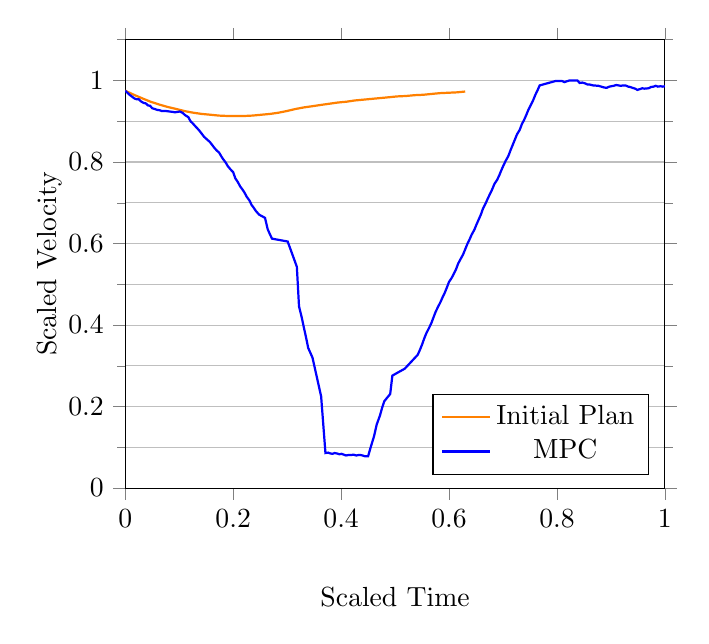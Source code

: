 \begin{tikzpicture}
\begin{axis}[legend pos=south east, ymajorgrids, grid=both, minor y tick num=1, yminorgrids=true, tick align=outside, x label style={at={(axis description cs:0.5,-0.20)},anchor=north}, y label style={at={(axis description cs:-0.10,0.5)},rotate=0,anchor=south}, xlabel={Scaled Time}, ylabel={Scaled Velocity}, xmajorgrids={false}, xmin={0.0}, xmax={1.0}, ymin={0.0}]
    \addplot[thick, orange, no marks]
        coordinates {
            (0.0,0.975)
            (0.016,0.965)
            (0.032,0.956)
            (0.047,0.948)
            (0.063,0.941)
            (0.079,0.935)
            (0.095,0.93)
            (0.11,0.925)
            (0.126,0.921)
            (0.142,0.918)
            (0.158,0.916)
            (0.173,0.914)
            (0.189,0.913)
            (0.205,0.913)
            (0.221,0.913)
            (0.236,0.914)
            (0.252,0.916)
            (0.268,0.918)
            (0.284,0.921)
            (0.299,0.925)
            (0.315,0.93)
            (0.331,0.934)
            (0.347,0.937)
            (0.362,0.94)
            (0.378,0.943)
            (0.394,0.946)
            (0.41,0.948)
            (0.425,0.951)
            (0.441,0.953)
            (0.457,0.955)
            (0.473,0.957)
            (0.489,0.959)
            (0.504,0.961)
            (0.52,0.962)
            (0.536,0.964)
            (0.552,0.965)
            (0.567,0.967)
            (0.583,0.969)
            (0.599,0.97)
            (0.615,0.971)
            (0.63,0.973)
        }
        ;
    \addlegendentry {Initial Plan}
    \addplot[thick, blue, no marks]
        coordinates {
            (0.0,0.975)
            (0.004,0.97)
            (0.008,0.965)
            (0.013,0.96)
            (0.017,0.956)
            (0.021,0.954)
            (0.025,0.954)
            (0.029,0.949)
            (0.034,0.945)
            (0.038,0.944)
            (0.042,0.939)
            (0.046,0.938)
            (0.05,0.932)
            (0.055,0.93)
            (0.059,0.928)
            (0.064,0.927)
            (0.068,0.925)
            (0.072,0.925)
            (0.076,0.925)
            (0.088,0.923)
            (0.092,0.922)
            (0.097,0.923)
            (0.101,0.924)
            (0.106,0.921)
            (0.111,0.915)
            (0.117,0.91)
            (0.121,0.9)
            (0.125,0.895)
            (0.129,0.889)
            (0.134,0.882)
            (0.138,0.876)
            (0.142,0.869)
            (0.146,0.862)
            (0.151,0.856)
            (0.157,0.849)
            (0.161,0.842)
            (0.165,0.835)
            (0.169,0.829)
            (0.174,0.823)
            (0.178,0.814)
            (0.182,0.806)
            (0.186,0.799)
            (0.19,0.79)
            (0.195,0.782)
            (0.2,0.775)
            (0.204,0.76)
            (0.209,0.75)
            (0.213,0.74)
            (0.217,0.733)
            (0.221,0.725)
            (0.225,0.715)
            (0.23,0.706)
            (0.234,0.695)
            (0.238,0.688)
            (0.242,0.68)
            (0.248,0.671)
            (0.259,0.663)
            (0.264,0.635)
            (0.268,0.623)
            (0.272,0.612)
            (0.301,0.605)
            (0.318,0.543)
            (0.322,0.446)
            (0.327,0.419)
            (0.331,0.394)
            (0.335,0.37)
            (0.339,0.344)
            (0.347,0.32)
            (0.363,0.225)
            (0.371,0.086)
            (0.376,0.087)
            (0.38,0.085)
            (0.384,0.084)
            (0.388,0.086)
            (0.392,0.085)
            (0.397,0.083)
            (0.401,0.084)
            (0.405,0.082)
            (0.409,0.08)
            (0.413,0.081)
            (0.418,0.081)
            (0.423,0.082)
            (0.428,0.08)
            (0.432,0.081)
            (0.436,0.081)
            (0.44,0.08)
            (0.444,0.078)
            (0.45,0.078)
            (0.455,0.101)
            (0.461,0.127)
            (0.466,0.156)
            (0.472,0.178)
            (0.476,0.197)
            (0.48,0.213)
            (0.491,0.231)
            (0.495,0.276)
            (0.518,0.293)
            (0.542,0.327)
            (0.546,0.339)
            (0.55,0.352)
            (0.554,0.367)
            (0.558,0.38)
            (0.563,0.393)
            (0.567,0.404)
            (0.571,0.418)
            (0.575,0.432)
            (0.579,0.443)
            (0.584,0.456)
            (0.588,0.468)
            (0.592,0.479)
            (0.596,0.492)
            (0.6,0.506)
            (0.605,0.516)
            (0.609,0.526)
            (0.613,0.537)
            (0.617,0.551)
            (0.621,0.561)
            (0.626,0.573)
            (0.63,0.586)
            (0.634,0.599)
            (0.638,0.61)
            (0.642,0.622)
            (0.647,0.634)
            (0.651,0.647)
            (0.655,0.659)
            (0.659,0.671)
            (0.663,0.686)
            (0.668,0.699)
            (0.672,0.711)
            (0.676,0.722)
            (0.68,0.733)
            (0.684,0.746)
            (0.689,0.756)
            (0.693,0.767)
            (0.697,0.78)
            (0.701,0.792)
            (0.705,0.803)
            (0.71,0.815)
            (0.714,0.829)
            (0.718,0.842)
            (0.722,0.855)
            (0.726,0.868)
            (0.731,0.879)
            (0.735,0.893)
            (0.739,0.903)
            (0.743,0.915)
            (0.747,0.928)
            (0.752,0.941)
            (0.756,0.952)
            (0.76,0.965)
            (0.764,0.976)
            (0.768,0.988)
            (0.798,0.999)
            (0.804,0.999)
            (0.809,0.999)
            (0.814,0.996)
            (0.818,0.998)
            (0.823,1.0)
            (0.827,1.0)
            (0.838,1.0)
            (0.842,0.994)
            (0.847,0.995)
            (0.852,0.993)
            (0.857,0.99)
            (0.861,0.99)
            (0.867,0.988)
            (0.877,0.987)
            (0.882,0.985)
            (0.887,0.983)
            (0.892,0.982)
            (0.897,0.985)
            (0.901,0.986)
            (0.905,0.987)
            (0.91,0.989)
            (0.914,0.988)
            (0.918,0.987)
            (0.923,0.988)
            (0.927,0.988)
            (0.932,0.985)
            (0.936,0.984)
            (0.94,0.982)
            (0.945,0.98)
            (0.949,0.977)
            (0.954,0.979)
            (0.958,0.981)
            (0.962,0.98)
            (0.97,0.981)
            (0.974,0.984)
            (0.979,0.985)
            (0.983,0.987)
            (0.987,0.985)
            (0.992,0.986)
            (0.996,0.985)
            (1.0,0.986)
        }
        ;
    \addlegendentry {MPC}
\end{axis}
\end{tikzpicture}
